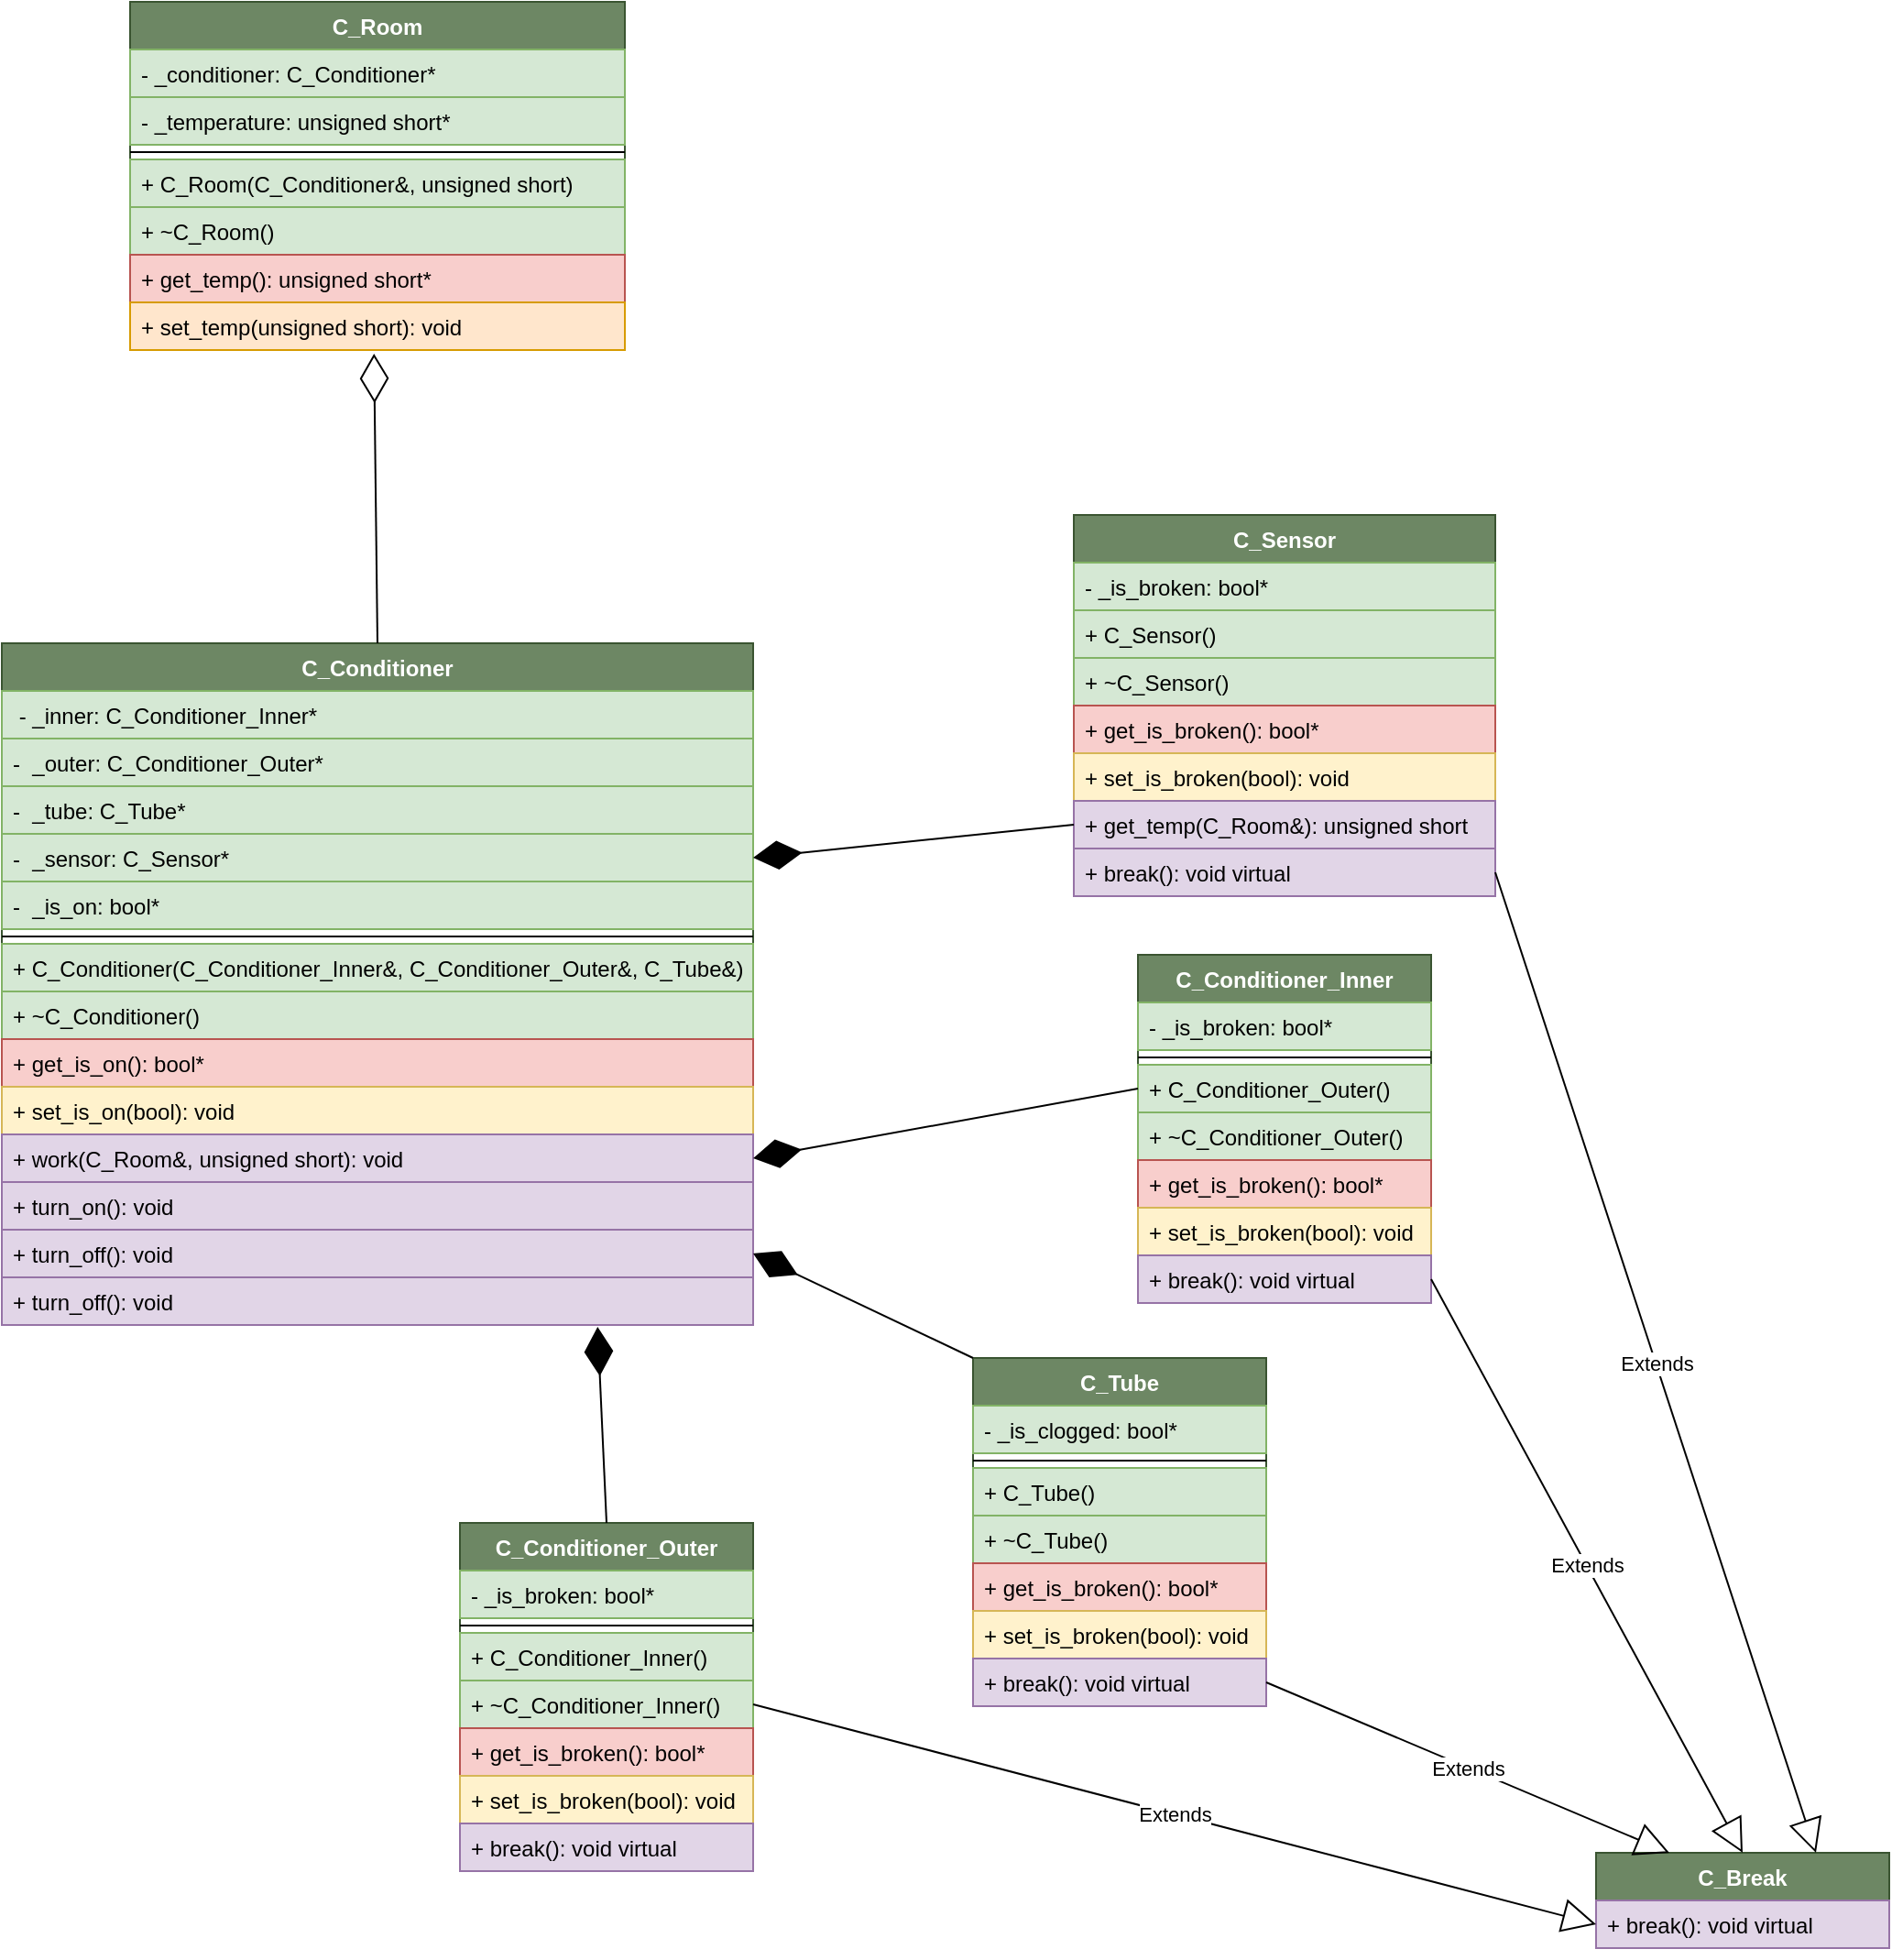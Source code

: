<mxfile version="15.2.7" type="github">
  <diagram id="bfGoecY4smeRe_Sxe7sl" name="Page-1">
    <mxGraphModel dx="2249" dy="794" grid="1" gridSize="10" guides="1" tooltips="1" connect="1" arrows="1" fold="1" page="1" pageScale="1" pageWidth="827" pageHeight="1169" math="0" shadow="0">
      <root>
        <mxCell id="0" />
        <mxCell id="1" parent="0" />
        <mxCell id="qUA_8t1JtvUbXIkozWur-5" value="C_Sensor" style="swimlane;fontStyle=1;align=center;verticalAlign=top;childLayout=stackLayout;horizontal=1;startSize=26;horizontalStack=0;resizeParent=1;resizeParentMax=0;resizeLast=0;collapsible=1;marginBottom=0;fillColor=#6d8764;strokeColor=#3A5431;fontColor=#ffffff;" vertex="1" parent="1">
          <mxGeometry x="485" y="420" width="230" height="208" as="geometry" />
        </mxCell>
        <mxCell id="qUA_8t1JtvUbXIkozWur-62" value="- _is_broken: bool*" style="text;strokeColor=#82b366;fillColor=#d5e8d4;align=left;verticalAlign=top;spacingLeft=4;spacingRight=4;overflow=hidden;rotatable=0;points=[[0,0.5],[1,0.5]];portConstraint=eastwest;" vertex="1" parent="qUA_8t1JtvUbXIkozWur-5">
          <mxGeometry y="26" width="230" height="26" as="geometry" />
        </mxCell>
        <mxCell id="qUA_8t1JtvUbXIkozWur-71" value="+ C_Sensor()" style="text;strokeColor=#82b366;fillColor=#d5e8d4;align=left;verticalAlign=top;spacingLeft=4;spacingRight=4;overflow=hidden;rotatable=0;points=[[0,0.5],[1,0.5]];portConstraint=eastwest;" vertex="1" parent="qUA_8t1JtvUbXIkozWur-5">
          <mxGeometry y="52" width="230" height="26" as="geometry" />
        </mxCell>
        <mxCell id="qUA_8t1JtvUbXIkozWur-72" value="+ ~C_Sensor()" style="text;strokeColor=#82b366;fillColor=#d5e8d4;align=left;verticalAlign=top;spacingLeft=4;spacingRight=4;overflow=hidden;rotatable=0;points=[[0,0.5],[1,0.5]];portConstraint=eastwest;" vertex="1" parent="qUA_8t1JtvUbXIkozWur-5">
          <mxGeometry y="78" width="230" height="26" as="geometry" />
        </mxCell>
        <mxCell id="qUA_8t1JtvUbXIkozWur-74" value="+ get_is_broken(): bool*" style="text;strokeColor=#b85450;fillColor=#f8cecc;align=left;verticalAlign=top;spacingLeft=4;spacingRight=4;overflow=hidden;rotatable=0;points=[[0,0.5],[1,0.5]];portConstraint=eastwest;" vertex="1" parent="qUA_8t1JtvUbXIkozWur-5">
          <mxGeometry y="104" width="230" height="26" as="geometry" />
        </mxCell>
        <mxCell id="qUA_8t1JtvUbXIkozWur-70" value="+ set_is_broken(bool): void" style="text;strokeColor=#d6b656;fillColor=#fff2cc;align=left;verticalAlign=top;spacingLeft=4;spacingRight=4;overflow=hidden;rotatable=0;points=[[0,0.5],[1,0.5]];portConstraint=eastwest;" vertex="1" parent="qUA_8t1JtvUbXIkozWur-5">
          <mxGeometry y="130" width="230" height="26" as="geometry" />
        </mxCell>
        <mxCell id="qUA_8t1JtvUbXIkozWur-8" value="+ get_temp(C_Room&amp;): unsigned short" style="text;strokeColor=#9673a6;fillColor=#e1d5e7;align=left;verticalAlign=top;spacingLeft=4;spacingRight=4;overflow=hidden;rotatable=0;points=[[0,0.5],[1,0.5]];portConstraint=eastwest;" vertex="1" parent="qUA_8t1JtvUbXIkozWur-5">
          <mxGeometry y="156" width="230" height="26" as="geometry" />
        </mxCell>
        <mxCell id="qUA_8t1JtvUbXIkozWur-63" value="+ break(): void virtual" style="text;strokeColor=#9673a6;fillColor=#e1d5e7;align=left;verticalAlign=top;spacingLeft=4;spacingRight=4;overflow=hidden;rotatable=0;points=[[0,0.5],[1,0.5]];portConstraint=eastwest;" vertex="1" parent="qUA_8t1JtvUbXIkozWur-5">
          <mxGeometry y="182" width="230" height="26" as="geometry" />
        </mxCell>
        <mxCell id="qUA_8t1JtvUbXIkozWur-9" value="C_Conditioner_Outer" style="swimlane;fontStyle=1;align=center;verticalAlign=top;childLayout=stackLayout;horizontal=1;startSize=26;horizontalStack=0;resizeParent=1;resizeParentMax=0;resizeLast=0;collapsible=1;marginBottom=0;fillColor=#6d8764;strokeColor=#3A5431;fontColor=#ffffff;" vertex="1" parent="1">
          <mxGeometry x="150" y="970" width="160" height="190" as="geometry" />
        </mxCell>
        <mxCell id="qUA_8t1JtvUbXIkozWur-10" value="- _is_broken: bool*" style="text;strokeColor=#82b366;fillColor=#d5e8d4;align=left;verticalAlign=top;spacingLeft=4;spacingRight=4;overflow=hidden;rotatable=0;points=[[0,0.5],[1,0.5]];portConstraint=eastwest;" vertex="1" parent="qUA_8t1JtvUbXIkozWur-9">
          <mxGeometry y="26" width="160" height="26" as="geometry" />
        </mxCell>
        <mxCell id="qUA_8t1JtvUbXIkozWur-11" value="" style="line;strokeWidth=1;fillColor=none;align=left;verticalAlign=middle;spacingTop=-1;spacingLeft=3;spacingRight=3;rotatable=0;labelPosition=right;points=[];portConstraint=eastwest;" vertex="1" parent="qUA_8t1JtvUbXIkozWur-9">
          <mxGeometry y="52" width="160" height="8" as="geometry" />
        </mxCell>
        <mxCell id="qUA_8t1JtvUbXIkozWur-12" value="+ C_Conditioner_Inner()" style="text;strokeColor=#82b366;fillColor=#d5e8d4;align=left;verticalAlign=top;spacingLeft=4;spacingRight=4;overflow=hidden;rotatable=0;points=[[0,0.5],[1,0.5]];portConstraint=eastwest;" vertex="1" parent="qUA_8t1JtvUbXIkozWur-9">
          <mxGeometry y="60" width="160" height="26" as="geometry" />
        </mxCell>
        <mxCell id="qUA_8t1JtvUbXIkozWur-34" value="+ ~C_Conditioner_Inner()" style="text;strokeColor=#82b366;fillColor=#d5e8d4;align=left;verticalAlign=top;spacingLeft=4;spacingRight=4;overflow=hidden;rotatable=0;points=[[0,0.5],[1,0.5]];portConstraint=eastwest;" vertex="1" parent="qUA_8t1JtvUbXIkozWur-9">
          <mxGeometry y="86" width="160" height="26" as="geometry" />
        </mxCell>
        <mxCell id="qUA_8t1JtvUbXIkozWur-64" value="+ get_is_broken(): bool*" style="text;strokeColor=#b85450;fillColor=#f8cecc;align=left;verticalAlign=top;spacingLeft=4;spacingRight=4;overflow=hidden;rotatable=0;points=[[0,0.5],[1,0.5]];portConstraint=eastwest;" vertex="1" parent="qUA_8t1JtvUbXIkozWur-9">
          <mxGeometry y="112" width="160" height="26" as="geometry" />
        </mxCell>
        <mxCell id="qUA_8t1JtvUbXIkozWur-67" value="+ set_is_broken(bool): void" style="text;strokeColor=#d6b656;fillColor=#fff2cc;align=left;verticalAlign=top;spacingLeft=4;spacingRight=4;overflow=hidden;rotatable=0;points=[[0,0.5],[1,0.5]];portConstraint=eastwest;" vertex="1" parent="qUA_8t1JtvUbXIkozWur-9">
          <mxGeometry y="138" width="160" height="26" as="geometry" />
        </mxCell>
        <mxCell id="qUA_8t1JtvUbXIkozWur-54" value="+ break(): void virtual" style="text;strokeColor=#9673a6;fillColor=#e1d5e7;align=left;verticalAlign=top;spacingLeft=4;spacingRight=4;overflow=hidden;rotatable=0;points=[[0,0.5],[1,0.5]];portConstraint=eastwest;" vertex="1" parent="qUA_8t1JtvUbXIkozWur-9">
          <mxGeometry y="164" width="160" height="26" as="geometry" />
        </mxCell>
        <mxCell id="qUA_8t1JtvUbXIkozWur-13" value="C_Room" style="swimlane;fontStyle=1;align=center;verticalAlign=top;childLayout=stackLayout;horizontal=1;startSize=26;horizontalStack=0;resizeParent=1;resizeParentMax=0;resizeLast=0;collapsible=1;marginBottom=0;fillColor=#6d8764;strokeColor=#3A5431;fontColor=#ffffff;" vertex="1" parent="1">
          <mxGeometry x="-30" y="140" width="270" height="190" as="geometry" />
        </mxCell>
        <mxCell id="qUA_8t1JtvUbXIkozWur-14" value="- _conditioner: C_Conditioner*" style="text;strokeColor=#82b366;fillColor=#d5e8d4;align=left;verticalAlign=top;spacingLeft=4;spacingRight=4;overflow=hidden;rotatable=0;points=[[0,0.5],[1,0.5]];portConstraint=eastwest;" vertex="1" parent="qUA_8t1JtvUbXIkozWur-13">
          <mxGeometry y="26" width="270" height="26" as="geometry" />
        </mxCell>
        <mxCell id="qUA_8t1JtvUbXIkozWur-37" value="- _temperature: unsigned short*" style="text;strokeColor=#82b366;fillColor=#d5e8d4;align=left;verticalAlign=top;spacingLeft=4;spacingRight=4;overflow=hidden;rotatable=0;points=[[0,0.5],[1,0.5]];portConstraint=eastwest;" vertex="1" parent="qUA_8t1JtvUbXIkozWur-13">
          <mxGeometry y="52" width="270" height="26" as="geometry" />
        </mxCell>
        <mxCell id="qUA_8t1JtvUbXIkozWur-15" value="" style="line;strokeWidth=1;fillColor=none;align=left;verticalAlign=middle;spacingTop=-1;spacingLeft=3;spacingRight=3;rotatable=0;labelPosition=right;points=[];portConstraint=eastwest;" vertex="1" parent="qUA_8t1JtvUbXIkozWur-13">
          <mxGeometry y="78" width="270" height="8" as="geometry" />
        </mxCell>
        <mxCell id="qUA_8t1JtvUbXIkozWur-16" value="+ C_Room(C_Conditioner&amp;, unsigned short)" style="text;strokeColor=#82b366;fillColor=#d5e8d4;align=left;verticalAlign=top;spacingLeft=4;spacingRight=4;overflow=hidden;rotatable=0;points=[[0,0.5],[1,0.5]];portConstraint=eastwest;" vertex="1" parent="qUA_8t1JtvUbXIkozWur-13">
          <mxGeometry y="86" width="270" height="26" as="geometry" />
        </mxCell>
        <mxCell id="qUA_8t1JtvUbXIkozWur-38" value="+ ~C_Room()" style="text;strokeColor=#82b366;fillColor=#d5e8d4;align=left;verticalAlign=top;spacingLeft=4;spacingRight=4;overflow=hidden;rotatable=0;points=[[0,0.5],[1,0.5]];portConstraint=eastwest;" vertex="1" parent="qUA_8t1JtvUbXIkozWur-13">
          <mxGeometry y="112" width="270" height="26" as="geometry" />
        </mxCell>
        <mxCell id="qUA_8t1JtvUbXIkozWur-39" value="+ get_temp(): unsigned short*" style="text;strokeColor=#b85450;fillColor=#f8cecc;align=left;verticalAlign=top;spacingLeft=4;spacingRight=4;overflow=hidden;rotatable=0;points=[[0,0.5],[1,0.5]];portConstraint=eastwest;" vertex="1" parent="qUA_8t1JtvUbXIkozWur-13">
          <mxGeometry y="138" width="270" height="26" as="geometry" />
        </mxCell>
        <mxCell id="qUA_8t1JtvUbXIkozWur-40" value="+ set_temp(unsigned short): void" style="text;strokeColor=#d79b00;fillColor=#ffe6cc;align=left;verticalAlign=top;spacingLeft=4;spacingRight=4;overflow=hidden;rotatable=0;points=[[0,0.5],[1,0.5]];portConstraint=eastwest;" vertex="1" parent="qUA_8t1JtvUbXIkozWur-13">
          <mxGeometry y="164" width="270" height="26" as="geometry" />
        </mxCell>
        <mxCell id="qUA_8t1JtvUbXIkozWur-17" value="C_Conditioner_Inner" style="swimlane;fontStyle=1;align=center;verticalAlign=top;childLayout=stackLayout;horizontal=1;startSize=26;horizontalStack=0;resizeParent=1;resizeParentMax=0;resizeLast=0;collapsible=1;marginBottom=0;fillColor=#6d8764;strokeColor=#3A5431;fontColor=#ffffff;" vertex="1" parent="1">
          <mxGeometry x="520" y="660" width="160" height="190" as="geometry" />
        </mxCell>
        <mxCell id="qUA_8t1JtvUbXIkozWur-18" value="- _is_broken: bool*" style="text;strokeColor=#82b366;fillColor=#d5e8d4;align=left;verticalAlign=top;spacingLeft=4;spacingRight=4;overflow=hidden;rotatable=0;points=[[0,0.5],[1,0.5]];portConstraint=eastwest;" vertex="1" parent="qUA_8t1JtvUbXIkozWur-17">
          <mxGeometry y="26" width="160" height="26" as="geometry" />
        </mxCell>
        <mxCell id="qUA_8t1JtvUbXIkozWur-19" value="" style="line;strokeWidth=1;fillColor=none;align=left;verticalAlign=middle;spacingTop=-1;spacingLeft=3;spacingRight=3;rotatable=0;labelPosition=right;points=[];portConstraint=eastwest;" vertex="1" parent="qUA_8t1JtvUbXIkozWur-17">
          <mxGeometry y="52" width="160" height="8" as="geometry" />
        </mxCell>
        <mxCell id="qUA_8t1JtvUbXIkozWur-20" value="+ C_Conditioner_Outer()" style="text;strokeColor=#82b366;fillColor=#d5e8d4;align=left;verticalAlign=top;spacingLeft=4;spacingRight=4;overflow=hidden;rotatable=0;points=[[0,0.5],[1,0.5]];portConstraint=eastwest;" vertex="1" parent="qUA_8t1JtvUbXIkozWur-17">
          <mxGeometry y="60" width="160" height="26" as="geometry" />
        </mxCell>
        <mxCell id="qUA_8t1JtvUbXIkozWur-33" value="+ ~C_Conditioner_Outer()" style="text;strokeColor=#82b366;fillColor=#d5e8d4;align=left;verticalAlign=top;spacingLeft=4;spacingRight=4;overflow=hidden;rotatable=0;points=[[0,0.5],[1,0.5]];portConstraint=eastwest;" vertex="1" parent="qUA_8t1JtvUbXIkozWur-17">
          <mxGeometry y="86" width="160" height="26" as="geometry" />
        </mxCell>
        <mxCell id="qUA_8t1JtvUbXIkozWur-66" value="+ get_is_broken(): bool*" style="text;strokeColor=#b85450;fillColor=#f8cecc;align=left;verticalAlign=top;spacingLeft=4;spacingRight=4;overflow=hidden;rotatable=0;points=[[0,0.5],[1,0.5]];portConstraint=eastwest;" vertex="1" parent="qUA_8t1JtvUbXIkozWur-17">
          <mxGeometry y="112" width="160" height="26" as="geometry" />
        </mxCell>
        <mxCell id="qUA_8t1JtvUbXIkozWur-69" value="+ set_is_broken(bool): void" style="text;strokeColor=#d6b656;fillColor=#fff2cc;align=left;verticalAlign=top;spacingLeft=4;spacingRight=4;overflow=hidden;rotatable=0;points=[[0,0.5],[1,0.5]];portConstraint=eastwest;" vertex="1" parent="qUA_8t1JtvUbXIkozWur-17">
          <mxGeometry y="138" width="160" height="26" as="geometry" />
        </mxCell>
        <mxCell id="qUA_8t1JtvUbXIkozWur-56" value="+ break(): void virtual" style="text;strokeColor=#9673a6;fillColor=#e1d5e7;align=left;verticalAlign=top;spacingLeft=4;spacingRight=4;overflow=hidden;rotatable=0;points=[[0,0.5],[1,0.5]];portConstraint=eastwest;" vertex="1" parent="qUA_8t1JtvUbXIkozWur-17">
          <mxGeometry y="164" width="160" height="26" as="geometry" />
        </mxCell>
        <mxCell id="qUA_8t1JtvUbXIkozWur-21" value="C_Tube" style="swimlane;fontStyle=1;align=center;verticalAlign=top;childLayout=stackLayout;horizontal=1;startSize=26;horizontalStack=0;resizeParent=1;resizeParentMax=0;resizeLast=0;collapsible=1;marginBottom=0;fillColor=#6d8764;strokeColor=#3A5431;fontColor=#ffffff;" vertex="1" parent="1">
          <mxGeometry x="430" y="880" width="160" height="190" as="geometry" />
        </mxCell>
        <mxCell id="qUA_8t1JtvUbXIkozWur-22" value="- _is_clogged: bool*" style="text;strokeColor=#82b366;fillColor=#d5e8d4;align=left;verticalAlign=top;spacingLeft=4;spacingRight=4;overflow=hidden;rotatable=0;points=[[0,0.5],[1,0.5]];portConstraint=eastwest;" vertex="1" parent="qUA_8t1JtvUbXIkozWur-21">
          <mxGeometry y="26" width="160" height="26" as="geometry" />
        </mxCell>
        <mxCell id="qUA_8t1JtvUbXIkozWur-23" value="" style="line;strokeWidth=1;fillColor=none;align=left;verticalAlign=middle;spacingTop=-1;spacingLeft=3;spacingRight=3;rotatable=0;labelPosition=right;points=[];portConstraint=eastwest;" vertex="1" parent="qUA_8t1JtvUbXIkozWur-21">
          <mxGeometry y="52" width="160" height="8" as="geometry" />
        </mxCell>
        <mxCell id="qUA_8t1JtvUbXIkozWur-24" value="+ C_Tube()" style="text;strokeColor=#82b366;fillColor=#d5e8d4;align=left;verticalAlign=top;spacingLeft=4;spacingRight=4;overflow=hidden;rotatable=0;points=[[0,0.5],[1,0.5]];portConstraint=eastwest;" vertex="1" parent="qUA_8t1JtvUbXIkozWur-21">
          <mxGeometry y="60" width="160" height="26" as="geometry" />
        </mxCell>
        <mxCell id="qUA_8t1JtvUbXIkozWur-35" value="+ ~C_Tube()" style="text;strokeColor=#82b366;fillColor=#d5e8d4;align=left;verticalAlign=top;spacingLeft=4;spacingRight=4;overflow=hidden;rotatable=0;points=[[0,0.5],[1,0.5]];portConstraint=eastwest;" vertex="1" parent="qUA_8t1JtvUbXIkozWur-21">
          <mxGeometry y="86" width="160" height="26" as="geometry" />
        </mxCell>
        <mxCell id="qUA_8t1JtvUbXIkozWur-65" value="+ get_is_broken(): bool*" style="text;strokeColor=#b85450;fillColor=#f8cecc;align=left;verticalAlign=top;spacingLeft=4;spacingRight=4;overflow=hidden;rotatable=0;points=[[0,0.5],[1,0.5]];portConstraint=eastwest;" vertex="1" parent="qUA_8t1JtvUbXIkozWur-21">
          <mxGeometry y="112" width="160" height="26" as="geometry" />
        </mxCell>
        <mxCell id="qUA_8t1JtvUbXIkozWur-68" value="+ set_is_broken(bool): void" style="text;strokeColor=#d6b656;fillColor=#fff2cc;align=left;verticalAlign=top;spacingLeft=4;spacingRight=4;overflow=hidden;rotatable=0;points=[[0,0.5],[1,0.5]];portConstraint=eastwest;" vertex="1" parent="qUA_8t1JtvUbXIkozWur-21">
          <mxGeometry y="138" width="160" height="26" as="geometry" />
        </mxCell>
        <mxCell id="qUA_8t1JtvUbXIkozWur-55" value="+ break(): void virtual" style="text;strokeColor=#9673a6;fillColor=#e1d5e7;align=left;verticalAlign=top;spacingLeft=4;spacingRight=4;overflow=hidden;rotatable=0;points=[[0,0.5],[1,0.5]];portConstraint=eastwest;" vertex="1" parent="qUA_8t1JtvUbXIkozWur-21">
          <mxGeometry y="164" width="160" height="26" as="geometry" />
        </mxCell>
        <mxCell id="qUA_8t1JtvUbXIkozWur-25" value="C_Conditioner" style="swimlane;fontStyle=1;align=center;verticalAlign=top;childLayout=stackLayout;horizontal=1;startSize=26;horizontalStack=0;resizeParent=1;resizeParentMax=0;resizeLast=0;collapsible=1;marginBottom=0;fillColor=#6d8764;strokeColor=#3A5431;fontColor=#ffffff;" vertex="1" parent="1">
          <mxGeometry x="-100" y="490" width="410" height="372" as="geometry" />
        </mxCell>
        <mxCell id="qUA_8t1JtvUbXIkozWur-26" value=" - _inner: C_Conditioner_Inner*" style="text;strokeColor=#82b366;fillColor=#d5e8d4;align=left;verticalAlign=top;spacingLeft=4;spacingRight=4;overflow=hidden;rotatable=0;points=[[0,0.5],[1,0.5]];portConstraint=eastwest;" vertex="1" parent="qUA_8t1JtvUbXIkozWur-25">
          <mxGeometry y="26" width="410" height="26" as="geometry" />
        </mxCell>
        <mxCell id="qUA_8t1JtvUbXIkozWur-29" value="-  _outer: C_Conditioner_Outer*" style="text;strokeColor=#82b366;fillColor=#d5e8d4;align=left;verticalAlign=top;spacingLeft=4;spacingRight=4;overflow=hidden;rotatable=0;points=[[0,0.5],[1,0.5]];portConstraint=eastwest;" vertex="1" parent="qUA_8t1JtvUbXIkozWur-25">
          <mxGeometry y="52" width="410" height="26" as="geometry" />
        </mxCell>
        <mxCell id="qUA_8t1JtvUbXIkozWur-30" value="-  _tube: C_Tube*" style="text;strokeColor=#82b366;fillColor=#d5e8d4;align=left;verticalAlign=top;spacingLeft=4;spacingRight=4;overflow=hidden;rotatable=0;points=[[0,0.5],[1,0.5]];portConstraint=eastwest;" vertex="1" parent="qUA_8t1JtvUbXIkozWur-25">
          <mxGeometry y="78" width="410" height="26" as="geometry" />
        </mxCell>
        <mxCell id="qUA_8t1JtvUbXIkozWur-36" value="-  _sensor: C_Sensor*" style="text;strokeColor=#82b366;fillColor=#d5e8d4;align=left;verticalAlign=top;spacingLeft=4;spacingRight=4;overflow=hidden;rotatable=0;points=[[0,0.5],[1,0.5]];portConstraint=eastwest;" vertex="1" parent="qUA_8t1JtvUbXIkozWur-25">
          <mxGeometry y="104" width="410" height="26" as="geometry" />
        </mxCell>
        <mxCell id="qUA_8t1JtvUbXIkozWur-41" value="-  _is_on: bool*" style="text;strokeColor=#82b366;fillColor=#d5e8d4;align=left;verticalAlign=top;spacingLeft=4;spacingRight=4;overflow=hidden;rotatable=0;points=[[0,0.5],[1,0.5]];portConstraint=eastwest;" vertex="1" parent="qUA_8t1JtvUbXIkozWur-25">
          <mxGeometry y="130" width="410" height="26" as="geometry" />
        </mxCell>
        <mxCell id="qUA_8t1JtvUbXIkozWur-27" value="" style="line;strokeWidth=1;fillColor=none;align=left;verticalAlign=middle;spacingTop=-1;spacingLeft=3;spacingRight=3;rotatable=0;labelPosition=right;points=[];portConstraint=eastwest;" vertex="1" parent="qUA_8t1JtvUbXIkozWur-25">
          <mxGeometry y="156" width="410" height="8" as="geometry" />
        </mxCell>
        <mxCell id="qUA_8t1JtvUbXIkozWur-28" value="+ C_Conditioner(C_Conditioner_Inner&amp;, C_Conditioner_Outer&amp;, C_Tube&amp;)" style="text;strokeColor=#82b366;fillColor=#d5e8d4;align=left;verticalAlign=top;spacingLeft=4;spacingRight=4;overflow=hidden;rotatable=0;points=[[0,0.5],[1,0.5]];portConstraint=eastwest;" vertex="1" parent="qUA_8t1JtvUbXIkozWur-25">
          <mxGeometry y="164" width="410" height="26" as="geometry" />
        </mxCell>
        <mxCell id="qUA_8t1JtvUbXIkozWur-31" value="+ ~C_Conditioner()" style="text;strokeColor=#82b366;fillColor=#d5e8d4;align=left;verticalAlign=top;spacingLeft=4;spacingRight=4;overflow=hidden;rotatable=0;points=[[0,0.5],[1,0.5]];portConstraint=eastwest;" vertex="1" parent="qUA_8t1JtvUbXIkozWur-25">
          <mxGeometry y="190" width="410" height="26" as="geometry" />
        </mxCell>
        <mxCell id="qUA_8t1JtvUbXIkozWur-44" value="+ get_is_on(): bool*" style="text;strokeColor=#b85450;fillColor=#f8cecc;align=left;verticalAlign=top;spacingLeft=4;spacingRight=4;overflow=hidden;rotatable=0;points=[[0,0.5],[1,0.5]];portConstraint=eastwest;" vertex="1" parent="qUA_8t1JtvUbXIkozWur-25">
          <mxGeometry y="216" width="410" height="26" as="geometry" />
        </mxCell>
        <mxCell id="qUA_8t1JtvUbXIkozWur-45" value="+ set_is_on(bool): void" style="text;strokeColor=#d6b656;fillColor=#fff2cc;align=left;verticalAlign=top;spacingLeft=4;spacingRight=4;overflow=hidden;rotatable=0;points=[[0,0.5],[1,0.5]];portConstraint=eastwest;" vertex="1" parent="qUA_8t1JtvUbXIkozWur-25">
          <mxGeometry y="242" width="410" height="26" as="geometry" />
        </mxCell>
        <mxCell id="qUA_8t1JtvUbXIkozWur-32" value="+ work(C_Room&amp;, unsigned short): void" style="text;strokeColor=#9673a6;fillColor=#e1d5e7;align=left;verticalAlign=top;spacingLeft=4;spacingRight=4;overflow=hidden;rotatable=0;points=[[0,0.5],[1,0.5]];portConstraint=eastwest;" vertex="1" parent="qUA_8t1JtvUbXIkozWur-25">
          <mxGeometry y="268" width="410" height="26" as="geometry" />
        </mxCell>
        <mxCell id="qUA_8t1JtvUbXIkozWur-42" value="+ turn_on(): void" style="text;strokeColor=#9673a6;fillColor=#e1d5e7;align=left;verticalAlign=top;spacingLeft=4;spacingRight=4;overflow=hidden;rotatable=0;points=[[0,0.5],[1,0.5]];portConstraint=eastwest;" vertex="1" parent="qUA_8t1JtvUbXIkozWur-25">
          <mxGeometry y="294" width="410" height="26" as="geometry" />
        </mxCell>
        <mxCell id="qUA_8t1JtvUbXIkozWur-43" value="+ turn_off(): void" style="text;strokeColor=#9673a6;fillColor=#e1d5e7;align=left;verticalAlign=top;spacingLeft=4;spacingRight=4;overflow=hidden;rotatable=0;points=[[0,0.5],[1,0.5]];portConstraint=eastwest;" vertex="1" parent="qUA_8t1JtvUbXIkozWur-25">
          <mxGeometry y="320" width="410" height="26" as="geometry" />
        </mxCell>
        <mxCell id="qUA_8t1JtvUbXIkozWur-75" value="+ turn_off(): void" style="text;strokeColor=#9673a6;fillColor=#e1d5e7;align=left;verticalAlign=top;spacingLeft=4;spacingRight=4;overflow=hidden;rotatable=0;points=[[0,0.5],[1,0.5]];portConstraint=eastwest;" vertex="1" parent="qUA_8t1JtvUbXIkozWur-25">
          <mxGeometry y="346" width="410" height="26" as="geometry" />
        </mxCell>
        <mxCell id="qUA_8t1JtvUbXIkozWur-46" value="" style="endArrow=diamondThin;endFill=1;endSize=24;html=1;exitX=0.5;exitY=0;exitDx=0;exitDy=0;entryX=0.793;entryY=1.038;entryDx=0;entryDy=0;entryPerimeter=0;" edge="1" parent="1" source="qUA_8t1JtvUbXIkozWur-9" target="qUA_8t1JtvUbXIkozWur-75">
          <mxGeometry width="160" relative="1" as="geometry">
            <mxPoint x="420" y="810" as="sourcePoint" />
            <mxPoint x="580" y="810" as="targetPoint" />
          </mxGeometry>
        </mxCell>
        <mxCell id="qUA_8t1JtvUbXIkozWur-47" value="" style="endArrow=diamondThin;endFill=1;endSize=24;html=1;exitX=0;exitY=0;exitDx=0;exitDy=0;entryX=1;entryY=0.5;entryDx=0;entryDy=0;" edge="1" parent="1" source="qUA_8t1JtvUbXIkozWur-21" target="qUA_8t1JtvUbXIkozWur-43">
          <mxGeometry width="160" relative="1" as="geometry">
            <mxPoint x="420" y="810" as="sourcePoint" />
            <mxPoint x="580" y="810" as="targetPoint" />
          </mxGeometry>
        </mxCell>
        <mxCell id="qUA_8t1JtvUbXIkozWur-49" value="" style="endArrow=diamondThin;endFill=1;endSize=24;html=1;exitX=0;exitY=0.5;exitDx=0;exitDy=0;entryX=1;entryY=0.5;entryDx=0;entryDy=0;" edge="1" parent="1" source="qUA_8t1JtvUbXIkozWur-20" target="qUA_8t1JtvUbXIkozWur-32">
          <mxGeometry width="160" relative="1" as="geometry">
            <mxPoint x="420" y="810" as="sourcePoint" />
            <mxPoint x="580" y="810" as="targetPoint" />
          </mxGeometry>
        </mxCell>
        <mxCell id="qUA_8t1JtvUbXIkozWur-50" value="C_Break" style="swimlane;fontStyle=1;align=center;verticalAlign=top;childLayout=stackLayout;horizontal=1;startSize=26;horizontalStack=0;resizeParent=1;resizeParentMax=0;resizeLast=0;collapsible=1;marginBottom=0;fillColor=#6d8764;strokeColor=#3A5431;fontColor=#ffffff;" vertex="1" parent="1">
          <mxGeometry x="770" y="1150" width="160" height="52" as="geometry" />
        </mxCell>
        <mxCell id="qUA_8t1JtvUbXIkozWur-53" value="+ break(): void virtual" style="text;strokeColor=#9673a6;fillColor=#e1d5e7;align=left;verticalAlign=top;spacingLeft=4;spacingRight=4;overflow=hidden;rotatable=0;points=[[0,0.5],[1,0.5]];portConstraint=eastwest;" vertex="1" parent="qUA_8t1JtvUbXIkozWur-50">
          <mxGeometry y="26" width="160" height="26" as="geometry" />
        </mxCell>
        <mxCell id="qUA_8t1JtvUbXIkozWur-57" value="Extends" style="endArrow=block;endSize=16;endFill=0;html=1;exitX=1;exitY=0.5;exitDx=0;exitDy=0;entryX=0;entryY=0.5;entryDx=0;entryDy=0;" edge="1" parent="1" source="qUA_8t1JtvUbXIkozWur-34" target="qUA_8t1JtvUbXIkozWur-53">
          <mxGeometry width="160" relative="1" as="geometry">
            <mxPoint x="420" y="1010" as="sourcePoint" />
            <mxPoint x="580" y="1010" as="targetPoint" />
          </mxGeometry>
        </mxCell>
        <mxCell id="qUA_8t1JtvUbXIkozWur-58" value="Extends" style="endArrow=block;endSize=16;endFill=0;html=1;exitX=1;exitY=0.5;exitDx=0;exitDy=0;entryX=0.25;entryY=0;entryDx=0;entryDy=0;" edge="1" parent="1" source="qUA_8t1JtvUbXIkozWur-55" target="qUA_8t1JtvUbXIkozWur-50">
          <mxGeometry width="160" relative="1" as="geometry">
            <mxPoint x="330" y="1079" as="sourcePoint" />
            <mxPoint x="740" y="1131" as="targetPoint" />
          </mxGeometry>
        </mxCell>
        <mxCell id="qUA_8t1JtvUbXIkozWur-59" value="Extends" style="endArrow=block;endSize=16;endFill=0;html=1;exitX=1;exitY=0.5;exitDx=0;exitDy=0;entryX=0.5;entryY=0;entryDx=0;entryDy=0;" edge="1" parent="1" source="qUA_8t1JtvUbXIkozWur-56" target="qUA_8t1JtvUbXIkozWur-50">
          <mxGeometry width="160" relative="1" as="geometry">
            <mxPoint x="340" y="1089" as="sourcePoint" />
            <mxPoint x="750" y="1141" as="targetPoint" />
          </mxGeometry>
        </mxCell>
        <mxCell id="qUA_8t1JtvUbXIkozWur-60" value="" style="endArrow=diamondThin;endFill=1;endSize=24;html=1;exitX=0;exitY=0.5;exitDx=0;exitDy=0;entryX=1;entryY=0.5;entryDx=0;entryDy=0;" edge="1" parent="1" source="qUA_8t1JtvUbXIkozWur-8" target="qUA_8t1JtvUbXIkozWur-36">
          <mxGeometry width="160" relative="1" as="geometry">
            <mxPoint x="420" y="710" as="sourcePoint" />
            <mxPoint x="580" y="710" as="targetPoint" />
          </mxGeometry>
        </mxCell>
        <mxCell id="qUA_8t1JtvUbXIkozWur-61" value="" style="endArrow=diamondThin;endFill=0;endSize=24;html=1;exitX=0.5;exitY=0;exitDx=0;exitDy=0;entryX=0.493;entryY=1.077;entryDx=0;entryDy=0;entryPerimeter=0;" edge="1" parent="1" source="qUA_8t1JtvUbXIkozWur-25" target="qUA_8t1JtvUbXIkozWur-40">
          <mxGeometry width="160" relative="1" as="geometry">
            <mxPoint x="420" y="510" as="sourcePoint" />
            <mxPoint x="580" y="510" as="targetPoint" />
          </mxGeometry>
        </mxCell>
        <mxCell id="qUA_8t1JtvUbXIkozWur-73" value="Extends" style="endArrow=block;endSize=16;endFill=0;html=1;exitX=1;exitY=0.5;exitDx=0;exitDy=0;entryX=0.75;entryY=0;entryDx=0;entryDy=0;" edge="1" parent="1" source="qUA_8t1JtvUbXIkozWur-63" target="qUA_8t1JtvUbXIkozWur-50">
          <mxGeometry width="160" relative="1" as="geometry">
            <mxPoint x="420" y="860" as="sourcePoint" />
            <mxPoint x="580" y="860" as="targetPoint" />
          </mxGeometry>
        </mxCell>
      </root>
    </mxGraphModel>
  </diagram>
</mxfile>
